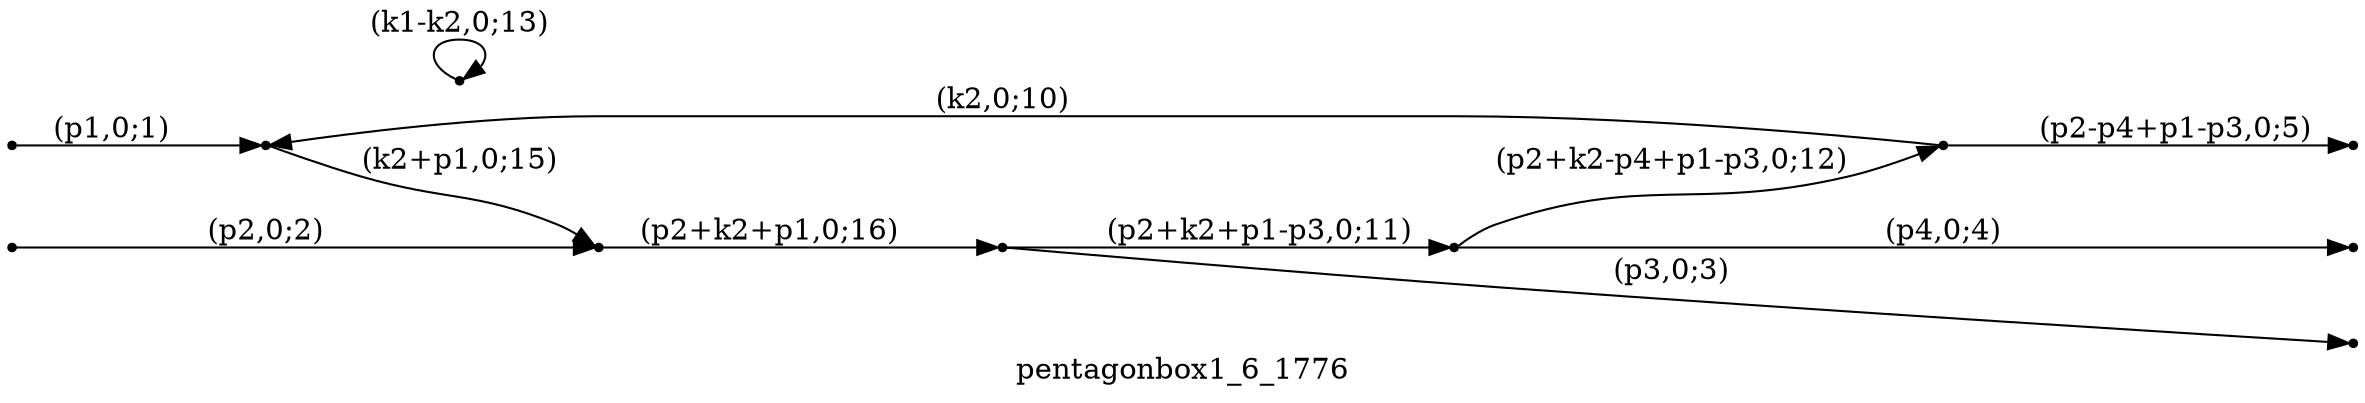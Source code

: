 digraph pentagonbox1_6_1776 {
  label="pentagonbox1_6_1776";
  rankdir="LR";
  subgraph edges {
    -1 -> 4 [label="(p1,0;1)"];
    -2 -> 5 [label="(p2,0;2)"];
    2 -> -3 [label="(p3,0;3)"];
    3 -> -4 [label="(p4,0;4)"];
    1 -> -5 [label="(p2-p4+p1-p3,0;5)"];
    1 -> 4 [label="(k2,0;10)"];
    2 -> 3 [label="(p2+k2+p1-p3,0;11)"];
    3 -> 1 [label="(p2+k2-p4+p1-p3,0;12)"];
    6 -> 6 [label="(k1-k2,0;13)"];
    4 -> 5 [label="(k2+p1,0;15)"];
    5 -> 2 [label="(p2+k2+p1,0;16)"];
  }
  subgraph incoming { rank="source"; -1; -2; }
  subgraph outgoing { rank="sink"; -3; -4; -5; }
-5 [shape=point];
-4 [shape=point];
-3 [shape=point];
-2 [shape=point];
-1 [shape=point];
1 [shape=point];
2 [shape=point];
3 [shape=point];
4 [shape=point];
5 [shape=point];
6 [shape=point];
}

